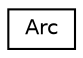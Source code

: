 digraph "Graphical Class Hierarchy"
{
  edge [fontname="Helvetica",fontsize="10",labelfontname="Helvetica",labelfontsize="10"];
  node [fontname="Helvetica",fontsize="10",shape=record];
  rankdir="LR";
  Node0 [label="Arc",height=0.2,width=0.4,color="black", fillcolor="white", style="filled",URL="$classArc.html",tooltip="Classe Arc Cette classe représente un Arc dans un graphe orienté Un Arc n&#39;est empruntable que dans un..."];
}
